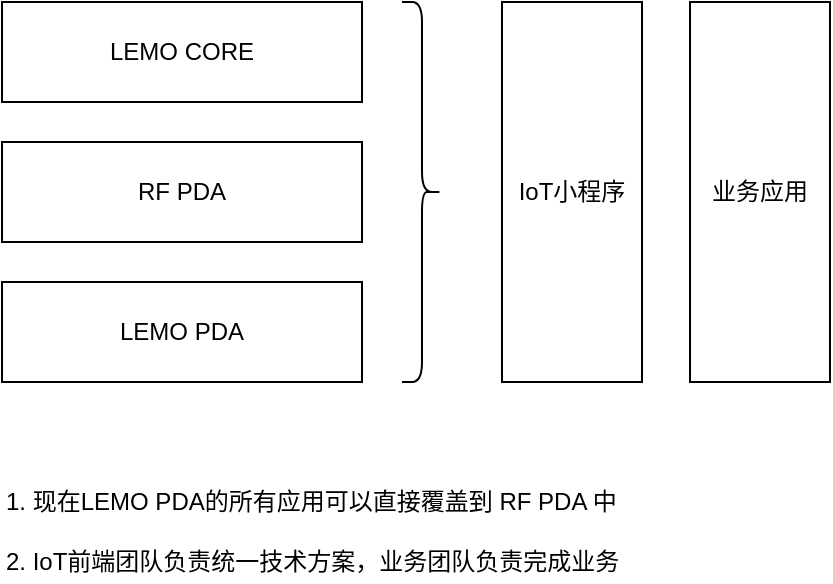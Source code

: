 <mxfile version="13.10.4" type="github">
  <diagram id="tRXt1ORvOD2f7DEVa8gd" name="第 1 页">
    <mxGraphModel dx="946" dy="623" grid="1" gridSize="10" guides="1" tooltips="1" connect="1" arrows="1" fold="1" page="1" pageScale="1" pageWidth="827" pageHeight="1169" math="0" shadow="0">
      <root>
        <mxCell id="0" />
        <mxCell id="1" parent="0" />
        <mxCell id="RdrqwunWAACrDsXx0hAS-4" value="" style="shape=curlyBracket;whiteSpace=wrap;html=1;rounded=1;flipH=1;" vertex="1" parent="1">
          <mxGeometry x="380" y="180" width="20" height="190" as="geometry" />
        </mxCell>
        <mxCell id="RdrqwunWAACrDsXx0hAS-1" value="LEMO CORE" style="rounded=0;whiteSpace=wrap;html=1;" vertex="1" parent="1">
          <mxGeometry x="180" y="180" width="180" height="50" as="geometry" />
        </mxCell>
        <mxCell id="RdrqwunWAACrDsXx0hAS-2" value="RF PDA" style="rounded=0;whiteSpace=wrap;html=1;" vertex="1" parent="1">
          <mxGeometry x="180" y="250" width="180" height="50" as="geometry" />
        </mxCell>
        <mxCell id="RdrqwunWAACrDsXx0hAS-3" value="LEMO PDA" style="rounded=0;whiteSpace=wrap;html=1;" vertex="1" parent="1">
          <mxGeometry x="180" y="320" width="180" height="50" as="geometry" />
        </mxCell>
        <mxCell id="RdrqwunWAACrDsXx0hAS-7" value="IoT小程序" style="rounded=0;whiteSpace=wrap;html=1;" vertex="1" parent="1">
          <mxGeometry x="430" y="180" width="70" height="190" as="geometry" />
        </mxCell>
        <mxCell id="RdrqwunWAACrDsXx0hAS-8" value="业务应用" style="rounded=0;whiteSpace=wrap;html=1;" vertex="1" parent="1">
          <mxGeometry x="524" y="180" width="70" height="190" as="geometry" />
        </mxCell>
        <mxCell id="RdrqwunWAACrDsXx0hAS-9" value="1. 现在LEMO PDA的所有应用可以直接覆盖到 RF PDA 中" style="text;html=1;align=left;verticalAlign=middle;resizable=0;points=[];autosize=1;" vertex="1" parent="1">
          <mxGeometry x="180" y="420" width="320" height="20" as="geometry" />
        </mxCell>
        <mxCell id="RdrqwunWAACrDsXx0hAS-10" value="2. IoT前端团队负责统一技术方案，业务团队负责完成业务" style="text;html=1;align=left;verticalAlign=middle;resizable=0;points=[];autosize=1;" vertex="1" parent="1">
          <mxGeometry x="180" y="450" width="320" height="20" as="geometry" />
        </mxCell>
      </root>
    </mxGraphModel>
  </diagram>
</mxfile>
